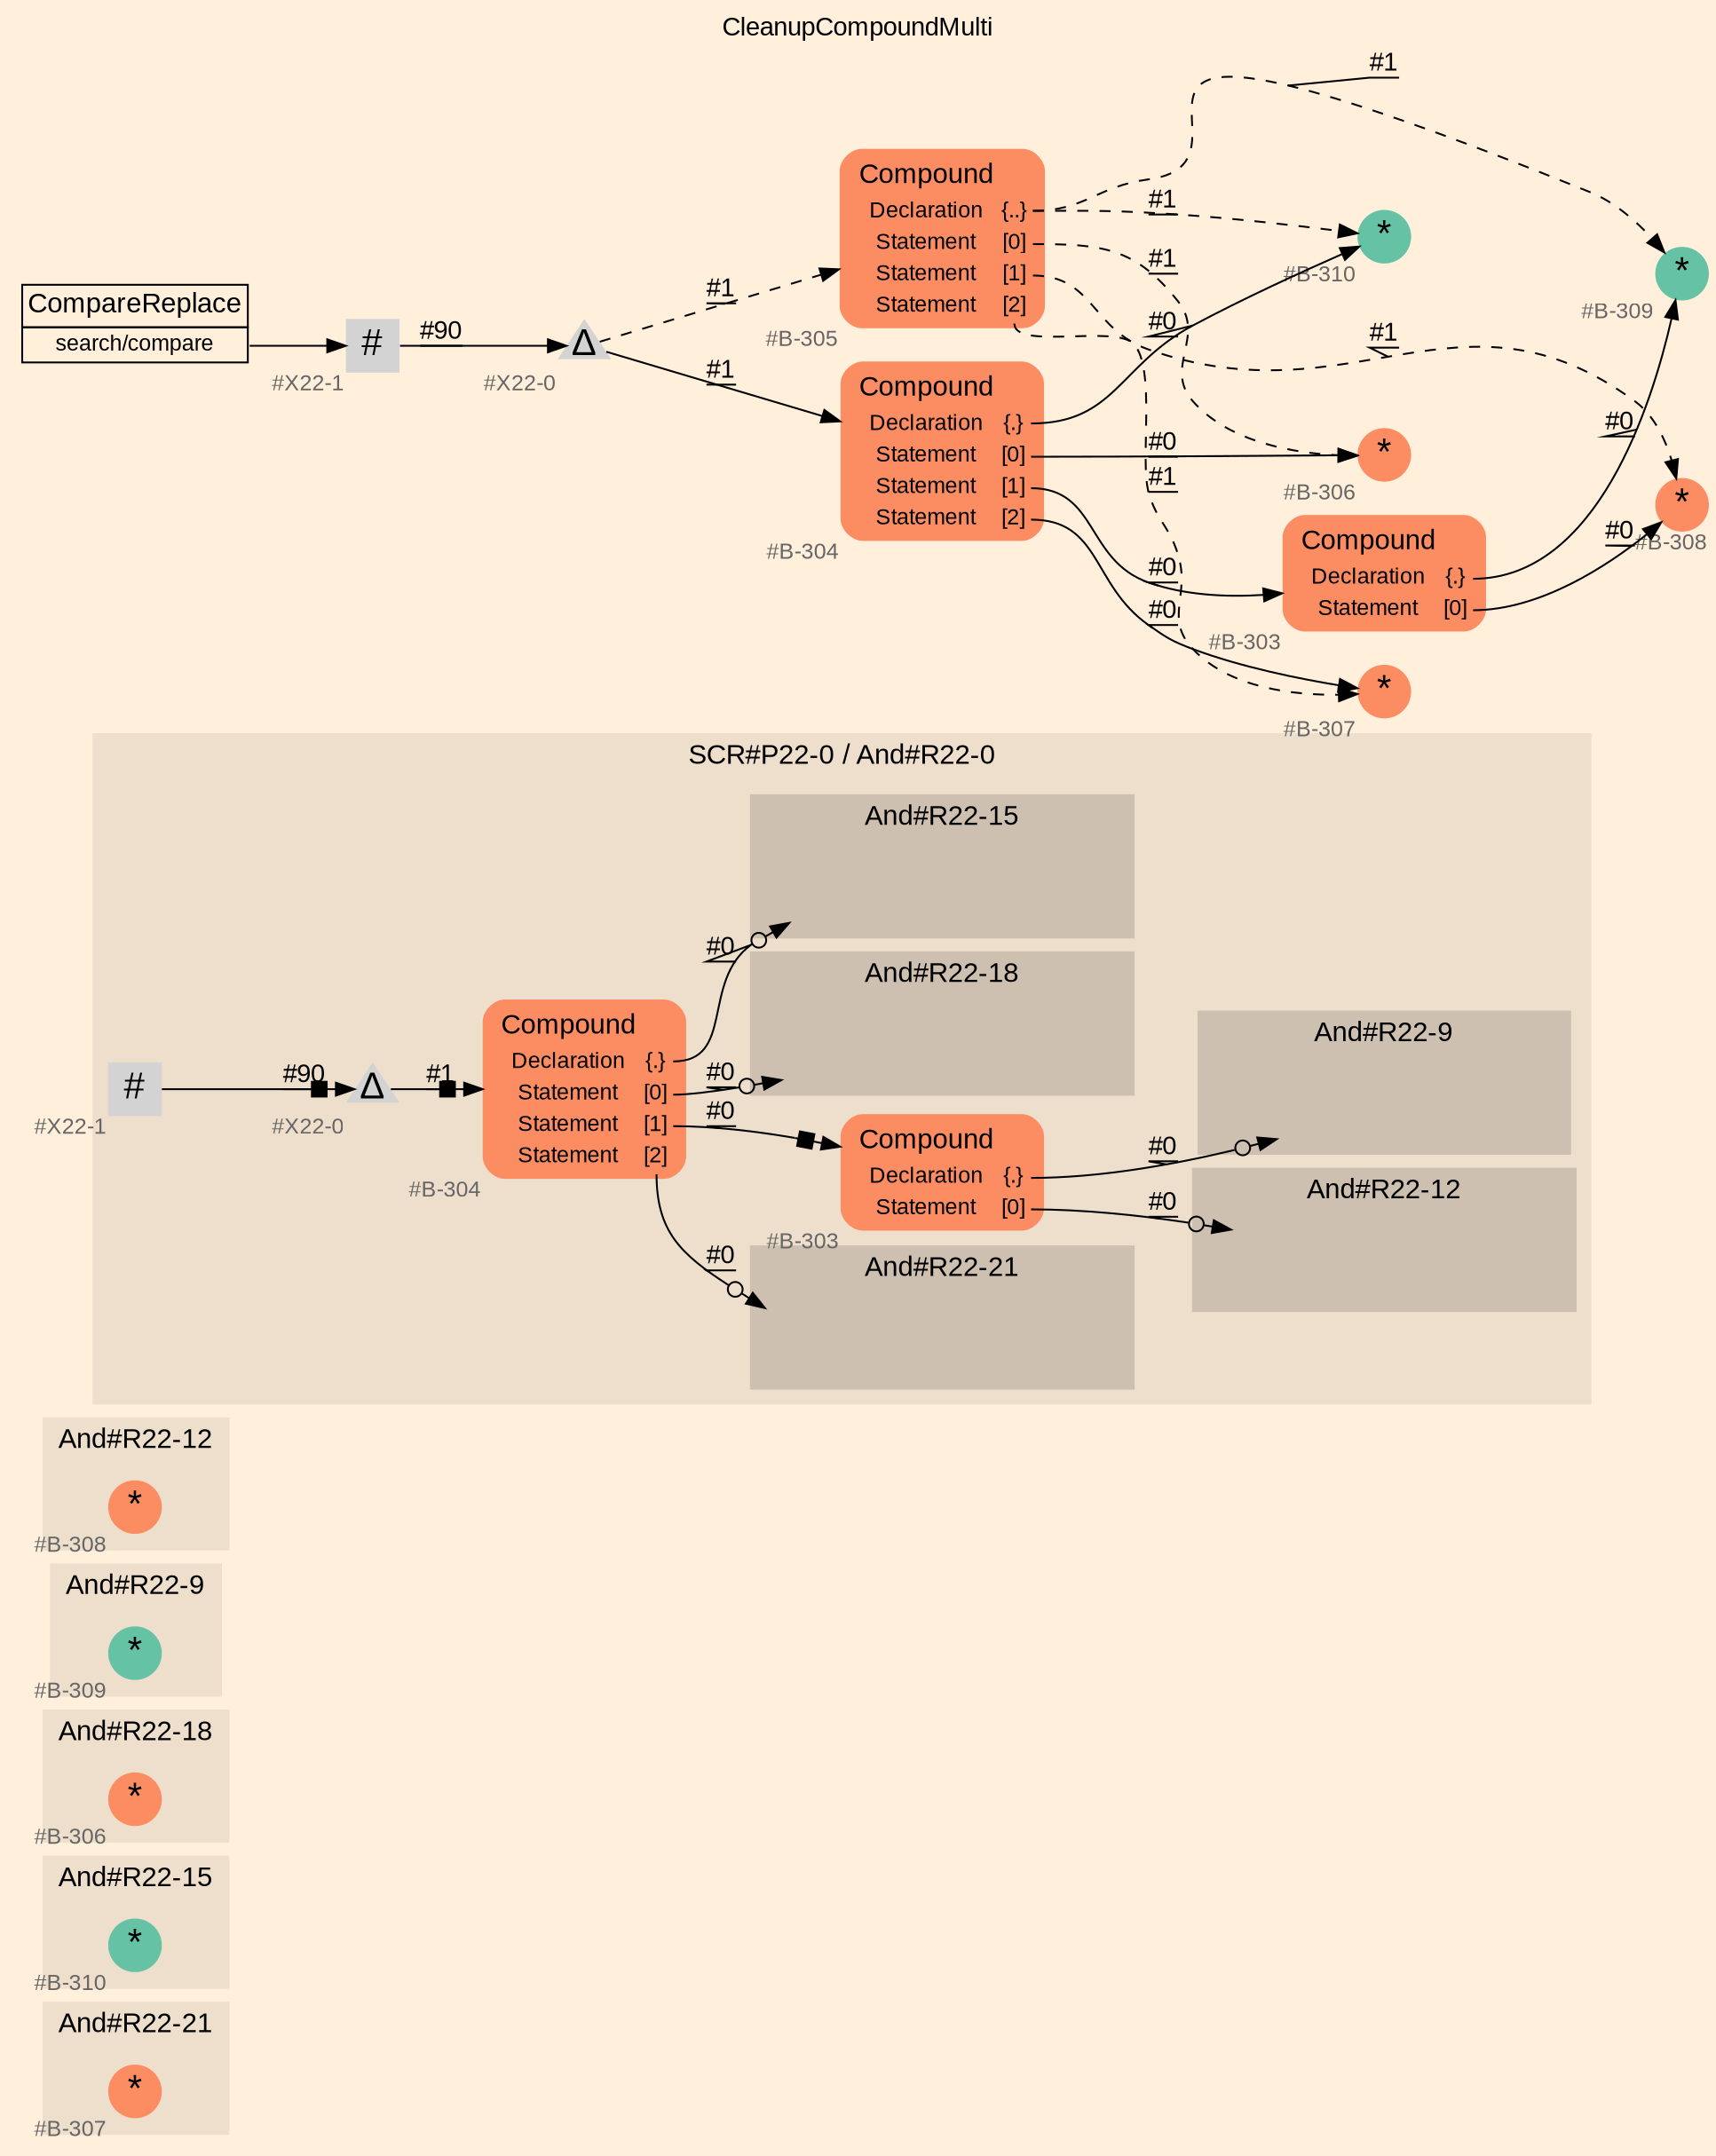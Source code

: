 digraph "CleanupCompoundMulti" {
label = "CleanupCompoundMulti"
labelloc = t
graph [
    rankdir = "LR"
    ranksep = 0.3
    bgcolor = antiquewhite1
    color = black
    fontcolor = black
    fontname = "Arial"
];
node [
    fontname = "Arial"
];
edge [
    fontname = "Arial"
];

// -------------------- figure And#R22-21 --------------------
// -------- region And#R22-21 ----------
subgraph "clusterAnd#R22-21" {
    label = "And#R22-21"
    style = "filled"
    color = antiquewhite2
    fontsize = "15"
    // -------- block And#R22-21/#B-307 ----------
    "And#R22-21/#B-307" [
        fillcolor = "/set28/2"
        xlabel = "#B-307"
        fontsize = "12"
        fontcolor = grey40
        shape = "circle"
        label = <<FONT COLOR="black" POINT-SIZE="20">*</FONT>>
        style = "filled"
        penwidth = 0.0
        fixedsize = true
        width = 0.4
        height = 0.4
    ];
    
}


// -------------------- figure And#R22-15 --------------------
// -------- region And#R22-15 ----------
subgraph "clusterAnd#R22-15" {
    label = "And#R22-15"
    style = "filled"
    color = antiquewhite2
    fontsize = "15"
    // -------- block And#R22-15/#B-310 ----------
    "And#R22-15/#B-310" [
        fillcolor = "/set28/1"
        xlabel = "#B-310"
        fontsize = "12"
        fontcolor = grey40
        shape = "circle"
        label = <<FONT COLOR="black" POINT-SIZE="20">*</FONT>>
        style = "filled"
        penwidth = 0.0
        fixedsize = true
        width = 0.4
        height = 0.4
    ];
    
}


// -------------------- figure And#R22-18 --------------------
// -------- region And#R22-18 ----------
subgraph "clusterAnd#R22-18" {
    label = "And#R22-18"
    style = "filled"
    color = antiquewhite2
    fontsize = "15"
    // -------- block And#R22-18/#B-306 ----------
    "And#R22-18/#B-306" [
        fillcolor = "/set28/2"
        xlabel = "#B-306"
        fontsize = "12"
        fontcolor = grey40
        shape = "circle"
        label = <<FONT COLOR="black" POINT-SIZE="20">*</FONT>>
        style = "filled"
        penwidth = 0.0
        fixedsize = true
        width = 0.4
        height = 0.4
    ];
    
}


// -------------------- figure And#R22-9 --------------------
// -------- region And#R22-9 ----------
subgraph "clusterAnd#R22-9" {
    label = "And#R22-9"
    style = "filled"
    color = antiquewhite2
    fontsize = "15"
    // -------- block And#R22-9/#B-309 ----------
    "And#R22-9/#B-309" [
        fillcolor = "/set28/1"
        xlabel = "#B-309"
        fontsize = "12"
        fontcolor = grey40
        shape = "circle"
        label = <<FONT COLOR="black" POINT-SIZE="20">*</FONT>>
        style = "filled"
        penwidth = 0.0
        fixedsize = true
        width = 0.4
        height = 0.4
    ];
    
}


// -------------------- figure And#R22-12 --------------------
// -------- region And#R22-12 ----------
subgraph "clusterAnd#R22-12" {
    label = "And#R22-12"
    style = "filled"
    color = antiquewhite2
    fontsize = "15"
    // -------- block And#R22-12/#B-308 ----------
    "And#R22-12/#B-308" [
        fillcolor = "/set28/2"
        xlabel = "#B-308"
        fontsize = "12"
        fontcolor = grey40
        shape = "circle"
        label = <<FONT COLOR="black" POINT-SIZE="20">*</FONT>>
        style = "filled"
        penwidth = 0.0
        fixedsize = true
        width = 0.4
        height = 0.4
    ];
    
}


// -------------------- figure And#R22-0 --------------------
// -------- region And#R22-0 ----------
subgraph "clusterAnd#R22-0" {
    label = "SCR#P22-0 / And#R22-0"
    style = "filled"
    color = antiquewhite2
    fontsize = "15"
    // -------- block And#R22-0/#B-303 ----------
    "And#R22-0/#B-303" [
        fillcolor = "/set28/2"
        xlabel = "#B-303"
        fontsize = "12"
        fontcolor = grey40
        shape = "plaintext"
        label = <<TABLE BORDER="0" CELLBORDER="0" CELLSPACING="0">
         <TR><TD><FONT COLOR="black" POINT-SIZE="15">Compound</FONT></TD></TR>
         <TR><TD><FONT COLOR="black" POINT-SIZE="12">Declaration</FONT></TD><TD PORT="port0"><FONT COLOR="black" POINT-SIZE="12">{.}</FONT></TD></TR>
         <TR><TD><FONT COLOR="black" POINT-SIZE="12">Statement</FONT></TD><TD PORT="port1"><FONT COLOR="black" POINT-SIZE="12">[0]</FONT></TD></TR>
        </TABLE>>
        style = "rounded,filled"
    ];
    
    // -------- block And#R22-0/#B-304 ----------
    "And#R22-0/#B-304" [
        fillcolor = "/set28/2"
        xlabel = "#B-304"
        fontsize = "12"
        fontcolor = grey40
        shape = "plaintext"
        label = <<TABLE BORDER="0" CELLBORDER="0" CELLSPACING="0">
         <TR><TD><FONT COLOR="black" POINT-SIZE="15">Compound</FONT></TD></TR>
         <TR><TD><FONT COLOR="black" POINT-SIZE="12">Declaration</FONT></TD><TD PORT="port0"><FONT COLOR="black" POINT-SIZE="12">{.}</FONT></TD></TR>
         <TR><TD><FONT COLOR="black" POINT-SIZE="12">Statement</FONT></TD><TD PORT="port1"><FONT COLOR="black" POINT-SIZE="12">[0]</FONT></TD></TR>
         <TR><TD><FONT COLOR="black" POINT-SIZE="12">Statement</FONT></TD><TD PORT="port2"><FONT COLOR="black" POINT-SIZE="12">[1]</FONT></TD></TR>
         <TR><TD><FONT COLOR="black" POINT-SIZE="12">Statement</FONT></TD><TD PORT="port3"><FONT COLOR="black" POINT-SIZE="12">[2]</FONT></TD></TR>
        </TABLE>>
        style = "rounded,filled"
    ];
    
    // -------- block And#R22-0/#X22-0 ----------
    "And#R22-0/#X22-0" [
        xlabel = "#X22-0"
        fontsize = "12"
        fontcolor = grey40
        shape = "triangle"
        label = <<FONT COLOR="black" POINT-SIZE="20">Δ</FONT>>
        style = "filled"
        penwidth = 0.0
        fixedsize = true
        width = 0.4
        height = 0.4
    ];
    
    // -------- block And#R22-0/#X22-1 ----------
    "And#R22-0/#X22-1" [
        xlabel = "#X22-1"
        fontsize = "12"
        fontcolor = grey40
        shape = "square"
        label = <<FONT COLOR="black" POINT-SIZE="20">#</FONT>>
        style = "filled"
        penwidth = 0.0
        fixedsize = true
        width = 0.4
        height = 0.4
    ];
    
    // -------- region And#R22-0/And#R22-12 ----------
    subgraph "clusterAnd#R22-0/And#R22-12" {
        label = "And#R22-12"
        style = "filled"
        color = antiquewhite3
        fontsize = "15"
        // -------- block And#R22-0/And#R22-12/#B-308 ----------
        "And#R22-0/And#R22-12/#B-308" [
            fillcolor = "/set28/2"
            xlabel = "#B-308"
            fontsize = "12"
            fontcolor = grey40
            shape = "none"
            style = "invisible"
        ];
        
    }
    
    // -------- region And#R22-0/And#R22-9 ----------
    subgraph "clusterAnd#R22-0/And#R22-9" {
        label = "And#R22-9"
        style = "filled"
        color = antiquewhite3
        fontsize = "15"
        // -------- block And#R22-0/And#R22-9/#B-309 ----------
        "And#R22-0/And#R22-9/#B-309" [
            fillcolor = "/set28/1"
            xlabel = "#B-309"
            fontsize = "12"
            fontcolor = grey40
            shape = "none"
            style = "invisible"
        ];
        
    }
    
    // -------- region And#R22-0/And#R22-18 ----------
    subgraph "clusterAnd#R22-0/And#R22-18" {
        label = "And#R22-18"
        style = "filled"
        color = antiquewhite3
        fontsize = "15"
        // -------- block And#R22-0/And#R22-18/#B-306 ----------
        "And#R22-0/And#R22-18/#B-306" [
            fillcolor = "/set28/2"
            xlabel = "#B-306"
            fontsize = "12"
            fontcolor = grey40
            shape = "none"
            style = "invisible"
        ];
        
    }
    
    // -------- region And#R22-0/And#R22-15 ----------
    subgraph "clusterAnd#R22-0/And#R22-15" {
        label = "And#R22-15"
        style = "filled"
        color = antiquewhite3
        fontsize = "15"
        // -------- block And#R22-0/And#R22-15/#B-310 ----------
        "And#R22-0/And#R22-15/#B-310" [
            fillcolor = "/set28/1"
            xlabel = "#B-310"
            fontsize = "12"
            fontcolor = grey40
            shape = "none"
            style = "invisible"
        ];
        
    }
    
    // -------- region And#R22-0/And#R22-21 ----------
    subgraph "clusterAnd#R22-0/And#R22-21" {
        label = "And#R22-21"
        style = "filled"
        color = antiquewhite3
        fontsize = "15"
        // -------- block And#R22-0/And#R22-21/#B-307 ----------
        "And#R22-0/And#R22-21/#B-307" [
            fillcolor = "/set28/2"
            xlabel = "#B-307"
            fontsize = "12"
            fontcolor = grey40
            shape = "none"
            style = "invisible"
        ];
        
    }
    
}

"And#R22-0/#B-303":port0 -> "And#R22-0/And#R22-9/#B-309" [
    arrowhead="normalnoneodot"
    label = "#0"
    decorate = true
    color = black
    fontcolor = black
];

"And#R22-0/#B-303":port1 -> "And#R22-0/And#R22-12/#B-308" [
    arrowhead="normalnoneodot"
    label = "#0"
    decorate = true
    color = black
    fontcolor = black
];

"And#R22-0/#B-304":port0 -> "And#R22-0/And#R22-15/#B-310" [
    arrowhead="normalnoneodot"
    label = "#0"
    decorate = true
    color = black
    fontcolor = black
];

"And#R22-0/#B-304":port1 -> "And#R22-0/And#R22-18/#B-306" [
    arrowhead="normalnoneodot"
    label = "#0"
    decorate = true
    color = black
    fontcolor = black
];

"And#R22-0/#B-304":port2 -> "And#R22-0/#B-303" [
    arrowhead="normalnonebox"
    label = "#0"
    decorate = true
    color = black
    fontcolor = black
];

"And#R22-0/#B-304":port3 -> "And#R22-0/And#R22-21/#B-307" [
    arrowhead="normalnoneodot"
    label = "#0"
    decorate = true
    color = black
    fontcolor = black
];

"And#R22-0/#X22-0" -> "And#R22-0/#B-304" [
    arrowhead="normalnonebox"
    label = "#1"
    decorate = true
    color = black
    fontcolor = black
];

"And#R22-0/#X22-1" -> "And#R22-0/#X22-0" [
    arrowhead="normalnonebox"
    label = "#90"
    decorate = true
    color = black
    fontcolor = black
];


// -------------------- transformation figure --------------------
// -------- block CR#X22-2 ----------
"CR#X22-2" [
    fillcolor = antiquewhite1
    fontsize = "12"
    fontcolor = grey40
    shape = "plaintext"
    label = <<TABLE BORDER="0" CELLBORDER="1" CELLSPACING="0">
     <TR><TD><FONT COLOR="black" POINT-SIZE="15">CompareReplace</FONT></TD></TR>
     <TR><TD PORT="port0"><FONT COLOR="black" POINT-SIZE="12">search/compare</FONT></TD></TR>
    </TABLE>>
    style = "filled"
    color = black
];

// -------- block #X22-1 ----------
"#X22-1" [
    xlabel = "#X22-1"
    fontsize = "12"
    fontcolor = grey40
    shape = "square"
    label = <<FONT COLOR="black" POINT-SIZE="20">#</FONT>>
    style = "filled"
    penwidth = 0.0
    fixedsize = true
    width = 0.4
    height = 0.4
];

// -------- block #X22-0 ----------
"#X22-0" [
    xlabel = "#X22-0"
    fontsize = "12"
    fontcolor = grey40
    shape = "triangle"
    label = <<FONT COLOR="black" POINT-SIZE="20">Δ</FONT>>
    style = "filled"
    penwidth = 0.0
    fixedsize = true
    width = 0.4
    height = 0.4
];

// -------- block #B-304 ----------
"#B-304" [
    fillcolor = "/set28/2"
    xlabel = "#B-304"
    fontsize = "12"
    fontcolor = grey40
    shape = "plaintext"
    label = <<TABLE BORDER="0" CELLBORDER="0" CELLSPACING="0">
     <TR><TD><FONT COLOR="black" POINT-SIZE="15">Compound</FONT></TD></TR>
     <TR><TD><FONT COLOR="black" POINT-SIZE="12">Declaration</FONT></TD><TD PORT="port0"><FONT COLOR="black" POINT-SIZE="12">{.}</FONT></TD></TR>
     <TR><TD><FONT COLOR="black" POINT-SIZE="12">Statement</FONT></TD><TD PORT="port1"><FONT COLOR="black" POINT-SIZE="12">[0]</FONT></TD></TR>
     <TR><TD><FONT COLOR="black" POINT-SIZE="12">Statement</FONT></TD><TD PORT="port2"><FONT COLOR="black" POINT-SIZE="12">[1]</FONT></TD></TR>
     <TR><TD><FONT COLOR="black" POINT-SIZE="12">Statement</FONT></TD><TD PORT="port3"><FONT COLOR="black" POINT-SIZE="12">[2]</FONT></TD></TR>
    </TABLE>>
    style = "rounded,filled"
];

// -------- block #B-310 ----------
"#B-310" [
    fillcolor = "/set28/1"
    xlabel = "#B-310"
    fontsize = "12"
    fontcolor = grey40
    shape = "circle"
    label = <<FONT COLOR="black" POINT-SIZE="20">*</FONT>>
    style = "filled"
    penwidth = 0.0
    fixedsize = true
    width = 0.4
    height = 0.4
];

// -------- block #B-306 ----------
"#B-306" [
    fillcolor = "/set28/2"
    xlabel = "#B-306"
    fontsize = "12"
    fontcolor = grey40
    shape = "circle"
    label = <<FONT COLOR="black" POINT-SIZE="20">*</FONT>>
    style = "filled"
    penwidth = 0.0
    fixedsize = true
    width = 0.4
    height = 0.4
];

// -------- block #B-303 ----------
"#B-303" [
    fillcolor = "/set28/2"
    xlabel = "#B-303"
    fontsize = "12"
    fontcolor = grey40
    shape = "plaintext"
    label = <<TABLE BORDER="0" CELLBORDER="0" CELLSPACING="0">
     <TR><TD><FONT COLOR="black" POINT-SIZE="15">Compound</FONT></TD></TR>
     <TR><TD><FONT COLOR="black" POINT-SIZE="12">Declaration</FONT></TD><TD PORT="port0"><FONT COLOR="black" POINT-SIZE="12">{.}</FONT></TD></TR>
     <TR><TD><FONT COLOR="black" POINT-SIZE="12">Statement</FONT></TD><TD PORT="port1"><FONT COLOR="black" POINT-SIZE="12">[0]</FONT></TD></TR>
    </TABLE>>
    style = "rounded,filled"
];

// -------- block #B-309 ----------
"#B-309" [
    fillcolor = "/set28/1"
    xlabel = "#B-309"
    fontsize = "12"
    fontcolor = grey40
    shape = "circle"
    label = <<FONT COLOR="black" POINT-SIZE="20">*</FONT>>
    style = "filled"
    penwidth = 0.0
    fixedsize = true
    width = 0.4
    height = 0.4
];

// -------- block #B-308 ----------
"#B-308" [
    fillcolor = "/set28/2"
    xlabel = "#B-308"
    fontsize = "12"
    fontcolor = grey40
    shape = "circle"
    label = <<FONT COLOR="black" POINT-SIZE="20">*</FONT>>
    style = "filled"
    penwidth = 0.0
    fixedsize = true
    width = 0.4
    height = 0.4
];

// -------- block #B-307 ----------
"#B-307" [
    fillcolor = "/set28/2"
    xlabel = "#B-307"
    fontsize = "12"
    fontcolor = grey40
    shape = "circle"
    label = <<FONT COLOR="black" POINT-SIZE="20">*</FONT>>
    style = "filled"
    penwidth = 0.0
    fixedsize = true
    width = 0.4
    height = 0.4
];

// -------- block #B-305 ----------
"#B-305" [
    fillcolor = "/set28/2"
    xlabel = "#B-305"
    fontsize = "12"
    fontcolor = grey40
    shape = "plaintext"
    label = <<TABLE BORDER="0" CELLBORDER="0" CELLSPACING="0">
     <TR><TD><FONT COLOR="black" POINT-SIZE="15">Compound</FONT></TD></TR>
     <TR><TD><FONT COLOR="black" POINT-SIZE="12">Declaration</FONT></TD><TD PORT="port0"><FONT COLOR="black" POINT-SIZE="12">{..}</FONT></TD></TR>
     <TR><TD><FONT COLOR="black" POINT-SIZE="12">Statement</FONT></TD><TD PORT="port1"><FONT COLOR="black" POINT-SIZE="12">[0]</FONT></TD></TR>
     <TR><TD><FONT COLOR="black" POINT-SIZE="12">Statement</FONT></TD><TD PORT="port2"><FONT COLOR="black" POINT-SIZE="12">[1]</FONT></TD></TR>
     <TR><TD><FONT COLOR="black" POINT-SIZE="12">Statement</FONT></TD><TD PORT="port3"><FONT COLOR="black" POINT-SIZE="12">[2]</FONT></TD></TR>
    </TABLE>>
    style = "rounded,filled"
];

"CR#X22-2":port0 -> "#X22-1" [
    label = ""
    decorate = true
    color = black
    fontcolor = black
];

"#X22-1" -> "#X22-0" [
    label = "#90"
    decorate = true
    color = black
    fontcolor = black
];

"#X22-0" -> "#B-304" [
    label = "#1"
    decorate = true
    color = black
    fontcolor = black
];

"#X22-0" -> "#B-305" [
    style="dashed"
    label = "#1"
    decorate = true
    color = black
    fontcolor = black
];

"#B-304":port0 -> "#B-310" [
    label = "#0"
    decorate = true
    color = black
    fontcolor = black
];

"#B-304":port1 -> "#B-306" [
    label = "#0"
    decorate = true
    color = black
    fontcolor = black
];

"#B-304":port2 -> "#B-303" [
    label = "#0"
    decorate = true
    color = black
    fontcolor = black
];

"#B-304":port3 -> "#B-307" [
    label = "#0"
    decorate = true
    color = black
    fontcolor = black
];

"#B-303":port0 -> "#B-309" [
    label = "#0"
    decorate = true
    color = black
    fontcolor = black
];

"#B-303":port1 -> "#B-308" [
    label = "#0"
    decorate = true
    color = black
    fontcolor = black
];

"#B-305":port0 -> "#B-309" [
    style="dashed"
    label = "#1"
    decorate = true
    color = black
    fontcolor = black
];

"#B-305":port0 -> "#B-310" [
    style="dashed"
    label = "#1"
    decorate = true
    color = black
    fontcolor = black
];

"#B-305":port1 -> "#B-306" [
    style="dashed"
    label = "#1"
    decorate = true
    color = black
    fontcolor = black
];

"#B-305":port2 -> "#B-308" [
    style="dashed"
    label = "#1"
    decorate = true
    color = black
    fontcolor = black
];

"#B-305":port3 -> "#B-307" [
    style="dashed"
    label = "#1"
    decorate = true
    color = black
    fontcolor = black
];


}
